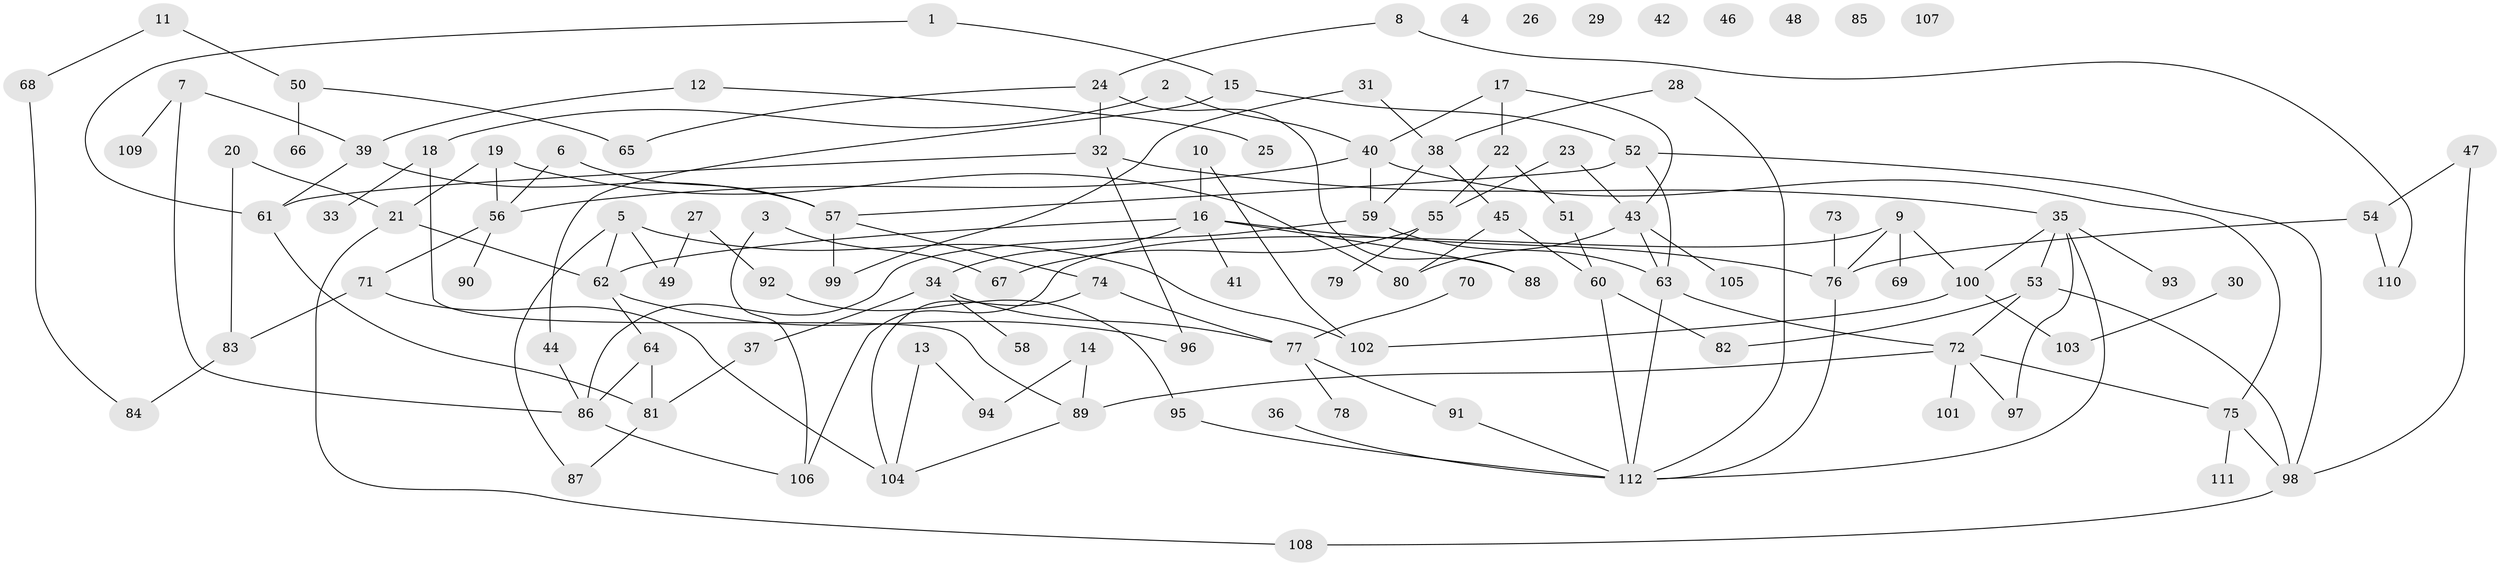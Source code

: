 // coarse degree distribution, {4: 0.18333333333333332, 8: 0.03333333333333333, 2: 0.2833333333333333, 9: 0.016666666666666666, 6: 0.03333333333333333, 3: 0.11666666666666667, 5: 0.1, 1: 0.2, 13: 0.016666666666666666, 7: 0.016666666666666666}
// Generated by graph-tools (version 1.1) at 2025/48/03/04/25 22:48:19]
// undirected, 112 vertices, 146 edges
graph export_dot {
  node [color=gray90,style=filled];
  1;
  2;
  3;
  4;
  5;
  6;
  7;
  8;
  9;
  10;
  11;
  12;
  13;
  14;
  15;
  16;
  17;
  18;
  19;
  20;
  21;
  22;
  23;
  24;
  25;
  26;
  27;
  28;
  29;
  30;
  31;
  32;
  33;
  34;
  35;
  36;
  37;
  38;
  39;
  40;
  41;
  42;
  43;
  44;
  45;
  46;
  47;
  48;
  49;
  50;
  51;
  52;
  53;
  54;
  55;
  56;
  57;
  58;
  59;
  60;
  61;
  62;
  63;
  64;
  65;
  66;
  67;
  68;
  69;
  70;
  71;
  72;
  73;
  74;
  75;
  76;
  77;
  78;
  79;
  80;
  81;
  82;
  83;
  84;
  85;
  86;
  87;
  88;
  89;
  90;
  91;
  92;
  93;
  94;
  95;
  96;
  97;
  98;
  99;
  100;
  101;
  102;
  103;
  104;
  105;
  106;
  107;
  108;
  109;
  110;
  111;
  112;
  1 -- 15;
  1 -- 61;
  2 -- 18;
  2 -- 40;
  3 -- 67;
  3 -- 106;
  5 -- 49;
  5 -- 62;
  5 -- 87;
  5 -- 102;
  6 -- 56;
  6 -- 57;
  7 -- 39;
  7 -- 86;
  7 -- 109;
  8 -- 24;
  8 -- 110;
  9 -- 69;
  9 -- 76;
  9 -- 100;
  9 -- 106;
  10 -- 16;
  10 -- 102;
  11 -- 50;
  11 -- 68;
  12 -- 25;
  12 -- 39;
  13 -- 94;
  13 -- 104;
  14 -- 89;
  14 -- 94;
  15 -- 44;
  15 -- 52;
  16 -- 34;
  16 -- 41;
  16 -- 62;
  16 -- 76;
  16 -- 88;
  17 -- 22;
  17 -- 40;
  17 -- 43;
  18 -- 33;
  18 -- 89;
  19 -- 21;
  19 -- 56;
  19 -- 80;
  20 -- 21;
  20 -- 83;
  21 -- 62;
  21 -- 108;
  22 -- 51;
  22 -- 55;
  23 -- 43;
  23 -- 55;
  24 -- 32;
  24 -- 65;
  24 -- 88;
  27 -- 49;
  27 -- 92;
  28 -- 38;
  28 -- 112;
  30 -- 103;
  31 -- 38;
  31 -- 99;
  32 -- 35;
  32 -- 61;
  32 -- 96;
  34 -- 37;
  34 -- 58;
  34 -- 77;
  35 -- 53;
  35 -- 93;
  35 -- 97;
  35 -- 100;
  35 -- 112;
  36 -- 112;
  37 -- 81;
  38 -- 45;
  38 -- 59;
  39 -- 57;
  39 -- 61;
  40 -- 56;
  40 -- 59;
  40 -- 75;
  43 -- 63;
  43 -- 80;
  43 -- 105;
  44 -- 86;
  45 -- 60;
  45 -- 80;
  47 -- 54;
  47 -- 98;
  50 -- 65;
  50 -- 66;
  51 -- 60;
  52 -- 57;
  52 -- 63;
  52 -- 98;
  53 -- 72;
  53 -- 82;
  53 -- 98;
  54 -- 76;
  54 -- 110;
  55 -- 67;
  55 -- 79;
  56 -- 71;
  56 -- 90;
  57 -- 74;
  57 -- 99;
  59 -- 63;
  59 -- 86;
  60 -- 82;
  60 -- 112;
  61 -- 81;
  62 -- 64;
  62 -- 96;
  63 -- 72;
  63 -- 112;
  64 -- 81;
  64 -- 86;
  68 -- 84;
  70 -- 77;
  71 -- 83;
  71 -- 104;
  72 -- 75;
  72 -- 89;
  72 -- 97;
  72 -- 101;
  73 -- 76;
  74 -- 77;
  74 -- 104;
  75 -- 98;
  75 -- 111;
  76 -- 112;
  77 -- 78;
  77 -- 91;
  81 -- 87;
  83 -- 84;
  86 -- 106;
  89 -- 104;
  91 -- 112;
  92 -- 95;
  95 -- 112;
  98 -- 108;
  100 -- 102;
  100 -- 103;
}
